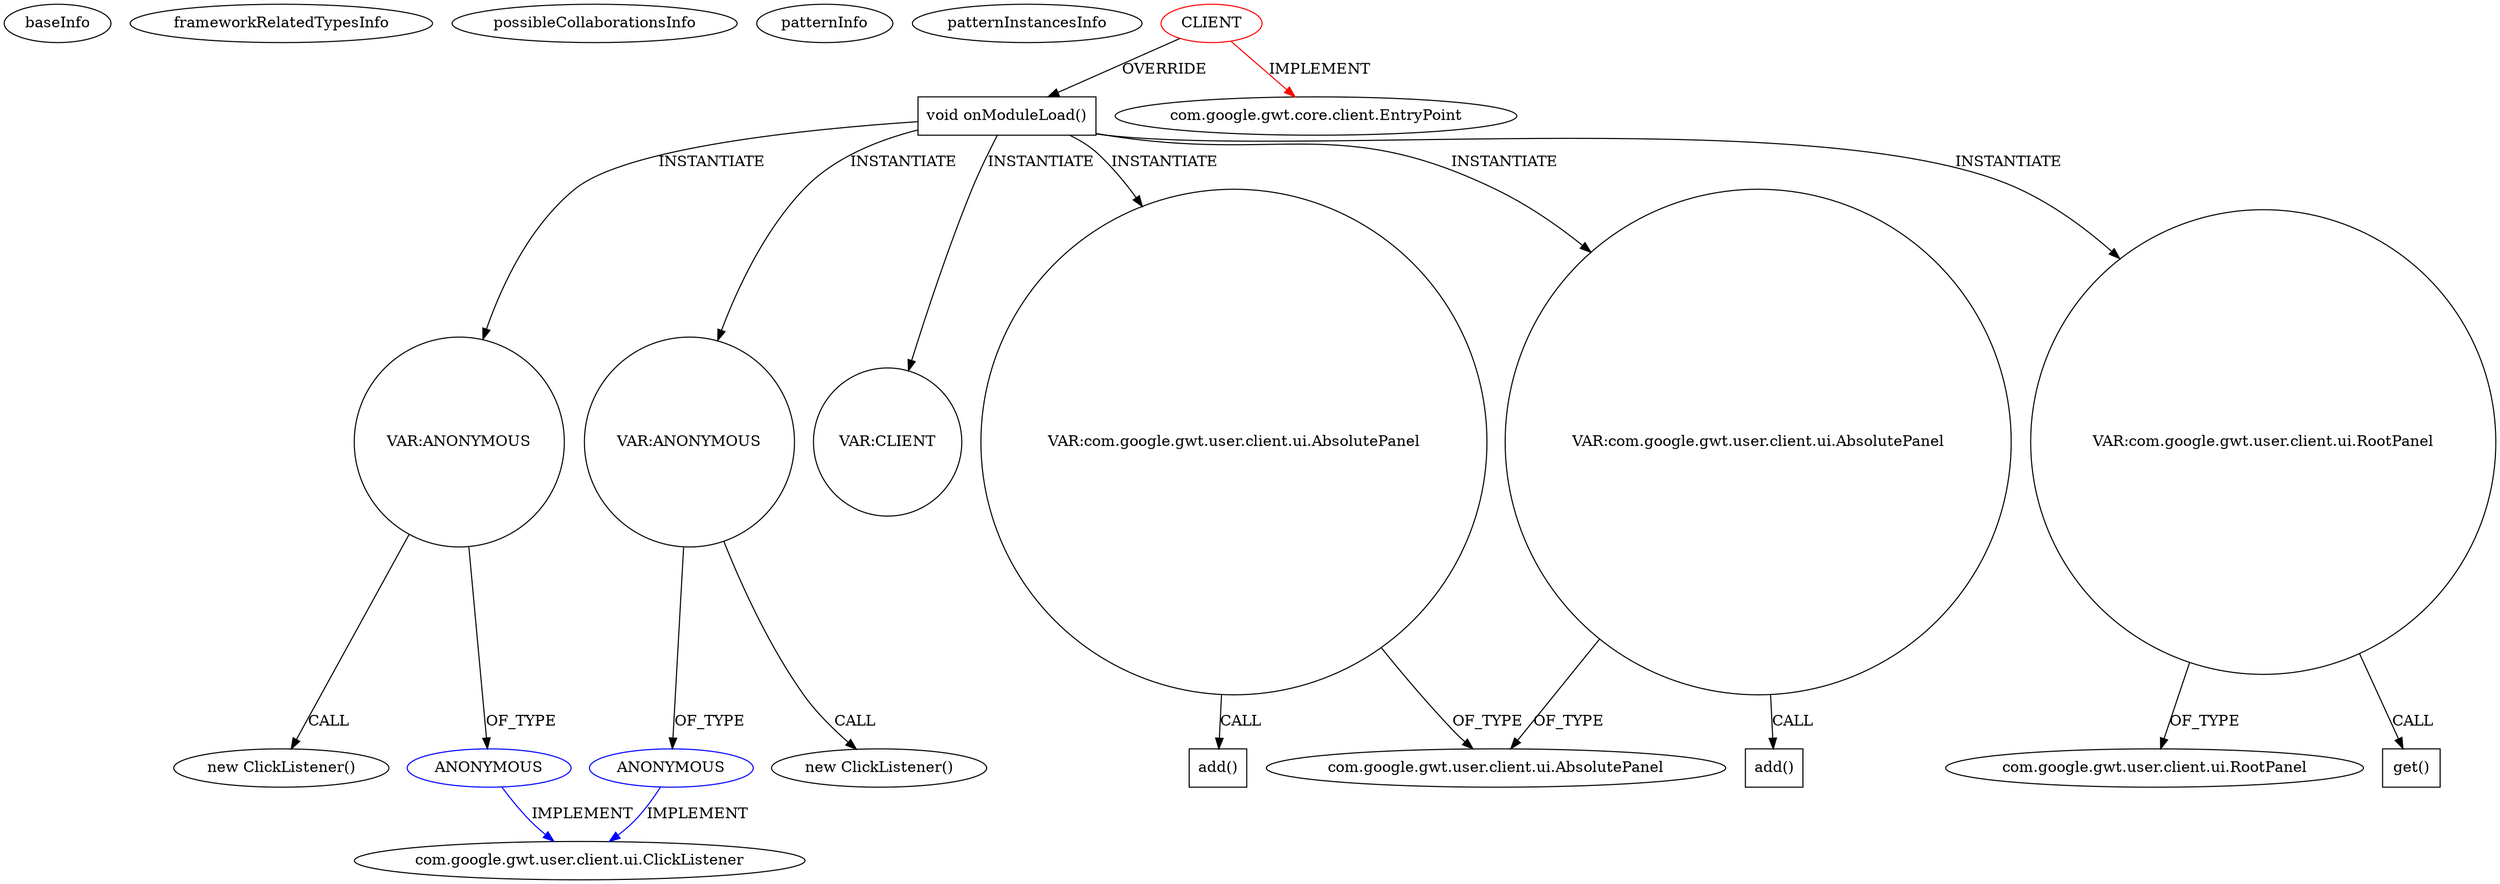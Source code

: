 digraph {
baseInfo[graphId=1203,category="pattern",isAnonymous=false,possibleRelation=true]
frameworkRelatedTypesInfo[0="com.google.gwt.core.client.EntryPoint"]
possibleCollaborationsInfo[0="1203~INSTANTIATION-OVERRIDING_METHOD_DECLARATION-~com.google.gwt.core.client.EntryPoint ~com.google.gwt.user.client.ui.ClickListener ~false~true",1="1203~INSTANTIATION-OVERRIDING_METHOD_DECLARATION-~com.google.gwt.core.client.EntryPoint ~com.google.gwt.user.client.ui.ClickListener ~false~true"]
patternInfo[frequency=2.0,patternRootClient=0]
patternInstancesInfo[0="boscomonkey-gwt_raster_panel~/boscomonkey-gwt_raster_panel/gwt_raster_panel-master/src/com/boscomonkey/gwtraster/client/GwtRaster.java~GwtRaster~903",1="jaxzin-gwt-common-widgets~/jaxzin-gwt-common-widgets/gwt-common-widgets-master/src/com/jaxzin/gwt/examples/draggablegrid/client/DraggableGridExample.java~DraggableGridExample~3124"]
108[label="new ClickListener()",vertexType="CONSTRUCTOR_CALL",isFrameworkType=false]
109[label="VAR:ANONYMOUS",vertexType="VARIABLE_EXPRESION",isFrameworkType=false,shape=circle]
110[label="ANONYMOUS",vertexType="REFERENCE_ANONYMOUS_DECLARATION",isFrameworkType=false,color=blue]
81[label="com.google.gwt.user.client.ui.ClickListener",vertexType="FRAMEWORK_INTERFACE_TYPE",isFrameworkType=false]
95[label="ANONYMOUS",vertexType="REFERENCE_ANONYMOUS_DECLARATION",isFrameworkType=false,color=blue]
94[label="VAR:ANONYMOUS",vertexType="VARIABLE_EXPRESION",isFrameworkType=false,shape=circle]
93[label="new ClickListener()",vertexType="CONSTRUCTOR_CALL",isFrameworkType=false]
2[label="void onModuleLoad()",vertexType="OVERRIDING_METHOD_DECLARATION",isFrameworkType=false,shape=box]
0[label="CLIENT",vertexType="ROOT_CLIENT_CLASS_DECLARATION",isFrameworkType=false,color=red]
1[label="com.google.gwt.core.client.EntryPoint",vertexType="FRAMEWORK_INTERFACE_TYPE",isFrameworkType=false]
4[label="VAR:CLIENT",vertexType="VARIABLE_EXPRESION",isFrameworkType=false,shape=circle]
126[label="VAR:com.google.gwt.user.client.ui.AbsolutePanel",vertexType="VARIABLE_EXPRESION",isFrameworkType=false,shape=circle]
122[label="com.google.gwt.user.client.ui.AbsolutePanel",vertexType="FRAMEWORK_CLASS_TYPE",isFrameworkType=false]
127[label="add()",vertexType="INSIDE_CALL",isFrameworkType=false,shape=box]
120[label="VAR:com.google.gwt.user.client.ui.AbsolutePanel",vertexType="VARIABLE_EXPRESION",isFrameworkType=false,shape=circle]
121[label="add()",vertexType="INSIDE_CALL",isFrameworkType=false,shape=box]
123[label="VAR:com.google.gwt.user.client.ui.RootPanel",vertexType="VARIABLE_EXPRESION",isFrameworkType=false,shape=circle]
125[label="com.google.gwt.user.client.ui.RootPanel",vertexType="FRAMEWORK_CLASS_TYPE",isFrameworkType=false]
130[label="get()",vertexType="INSIDE_CALL",isFrameworkType=false,shape=box]
2->120[label="INSTANTIATE"]
0->1[label="IMPLEMENT",color=red]
120->122[label="OF_TYPE"]
120->121[label="CALL"]
2->109[label="INSTANTIATE"]
110->81[label="IMPLEMENT",color=blue]
0->2[label="OVERRIDE"]
109->108[label="CALL"]
94->95[label="OF_TYPE"]
2->126[label="INSTANTIATE"]
126->122[label="OF_TYPE"]
95->81[label="IMPLEMENT",color=blue]
2->94[label="INSTANTIATE"]
126->127[label="CALL"]
94->93[label="CALL"]
109->110[label="OF_TYPE"]
2->4[label="INSTANTIATE"]
2->123[label="INSTANTIATE"]
123->130[label="CALL"]
123->125[label="OF_TYPE"]
}
